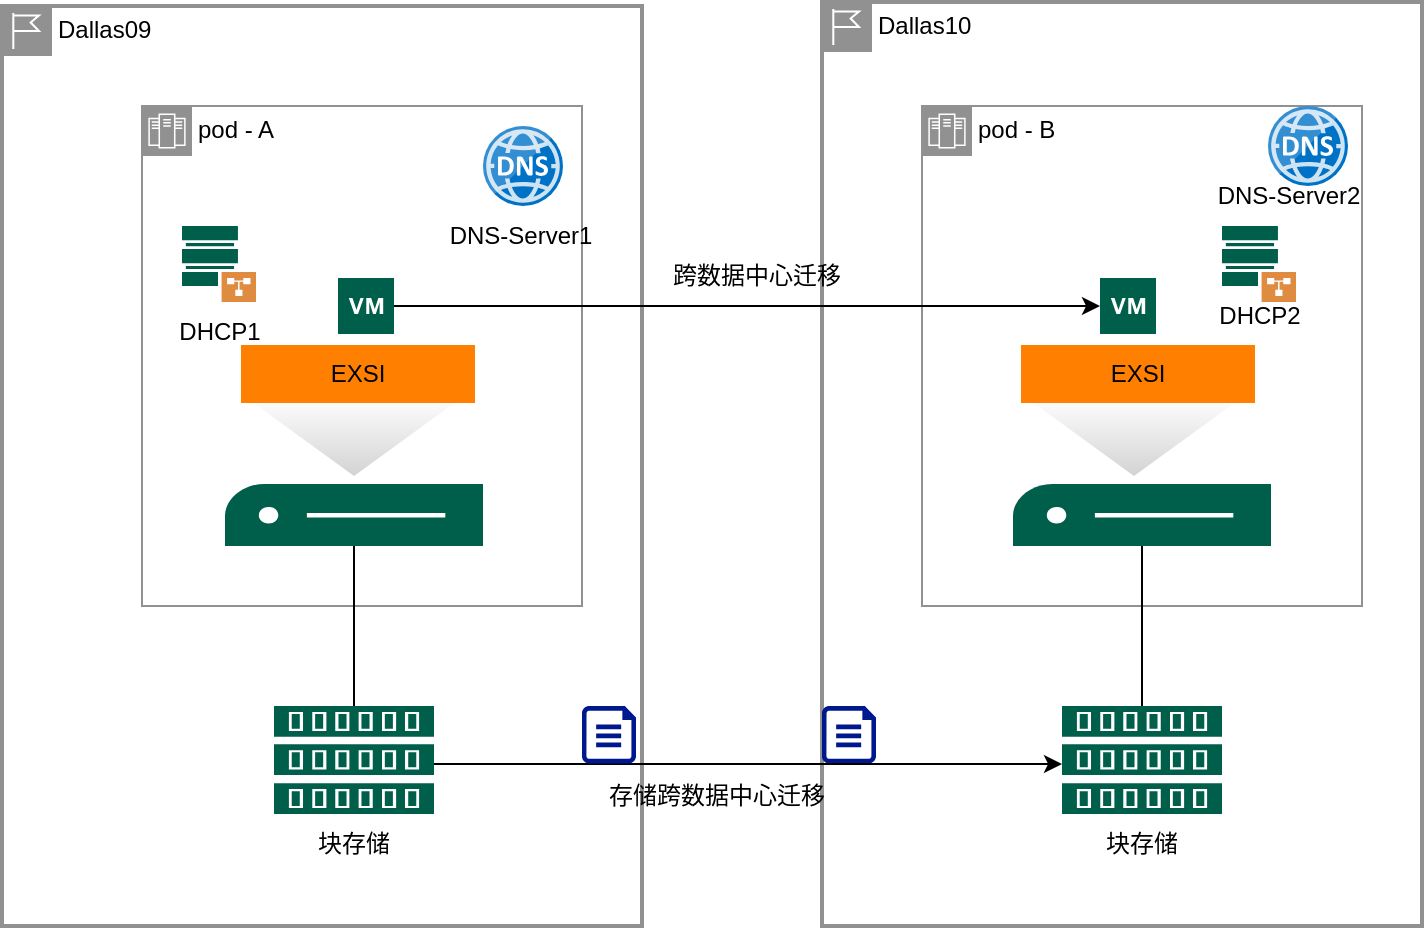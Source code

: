 <mxfile>
    <diagram id="8qu_Wv40ii5HgeLjwZKw" name="Page-1">
        <mxGraphModel dx="2050" dy="860" grid="1" gridSize="10" guides="1" tooltips="1" connect="1" arrows="1" fold="1" page="1" pageScale="1" pageWidth="850" pageHeight="1100" background="#FFFFFF" math="0" shadow="0">
            <root>
                <mxCell id="0"/>
                <mxCell id="1" parent="0"/>
                <mxCell id="36" value="&lt;font color=&quot;#000000&quot;&gt;Dallas09&lt;/font&gt;" style="shape=mxgraph.ibm.box;prType=region;fontStyle=0;verticalAlign=top;align=left;spacingLeft=32;spacingTop=4;fillColor=none;rounded=0;whiteSpace=wrap;html=1;strokeColor=#919191;strokeWidth=2;dashed=0;container=1;spacing=-4;collapsible=0;expand=0;recursiveResize=0;" parent="1" vertex="1">
                    <mxGeometry x="-170" y="170" width="320" height="460" as="geometry"/>
                </mxCell>
                <mxCell id="29" value="&lt;font color=&quot;#000000&quot;&gt;pod - B&lt;/font&gt;" style="shape=mxgraph.ibm.box;prType=zone;fontStyle=0;verticalAlign=top;align=left;spacingLeft=32;spacingTop=4;fillColor=none;rounded=0;whiteSpace=wrap;html=1;strokeColor=#919191;strokeWidth=1;dashed=0;container=1;spacing=-4;collapsible=0;expand=0;recursiveResize=0;" parent="36" vertex="1">
                    <mxGeometry x="460" y="50" width="220" height="250" as="geometry"/>
                </mxCell>
                <mxCell id="31" value="" style="triangle;whiteSpace=wrap;html=1;gradientColor=#D3D3D3;strokeColor=none;gradientDirection=east;rotation=90;" parent="29" vertex="1">
                    <mxGeometry x="86" y="110" width="40" height="110" as="geometry"/>
                </mxCell>
                <mxCell id="32" value="EXSI" style="rounded=0;whiteSpace=wrap;html=1;fillColor=#FF8000;strokeColor=#FF8000;" parent="29" vertex="1">
                    <mxGeometry x="50" y="120" width="116" height="28" as="geometry"/>
                </mxCell>
                <mxCell id="33" value="" style="sketch=0;pointerEvents=1;shadow=0;dashed=0;html=1;strokeColor=none;fillColor=#005F4B;labelPosition=center;verticalLabelPosition=bottom;verticalAlign=top;align=center;outlineConnect=0;shape=mxgraph.veeam2.virtual_machine;" parent="29" vertex="1">
                    <mxGeometry x="89" y="86" width="28.0" height="28.0" as="geometry"/>
                </mxCell>
                <mxCell id="34" value="" style="sketch=0;pointerEvents=1;shadow=0;dashed=0;html=1;strokeColor=none;fillColor=#005F4B;labelPosition=center;verticalLabelPosition=bottom;verticalAlign=top;align=center;outlineConnect=0;shape=mxgraph.veeam2.1u_server;" parent="29" vertex="1">
                    <mxGeometry x="45.5" y="189" width="129" height="31" as="geometry"/>
                </mxCell>
                <mxCell id="49" value="" style="sketch=0;pointerEvents=1;shadow=0;dashed=0;html=1;strokeColor=none;fillColor=#005F4B;labelPosition=center;verticalLabelPosition=bottom;verticalAlign=top;align=center;outlineConnect=0;shape=mxgraph.veeam2.scale_out_backup_repository;" parent="29" vertex="1">
                    <mxGeometry x="150" y="60" width="37" height="38" as="geometry"/>
                </mxCell>
                <mxCell id="50" value="&lt;font color=&quot;#000000&quot;&gt;DHCP2&lt;/font&gt;" style="text;html=1;strokeColor=none;fillColor=none;align=center;verticalAlign=middle;whiteSpace=wrap;rounded=0;" parent="29" vertex="1">
                    <mxGeometry x="138.5" y="90" width="60" height="30" as="geometry"/>
                </mxCell>
                <mxCell id="93" value="&lt;font color=&quot;#000000&quot;&gt;Dallas10&lt;/font&gt;" style="shape=mxgraph.ibm.box;prType=region;fontStyle=0;verticalAlign=top;align=left;spacingLeft=32;spacingTop=4;fillColor=none;rounded=0;whiteSpace=wrap;html=1;strokeColor=#919191;strokeWidth=2;dashed=0;container=1;spacing=-4;collapsible=0;expand=0;recursiveResize=0;" vertex="1" parent="29">
                    <mxGeometry x="-50" y="-52" width="300" height="462" as="geometry"/>
                </mxCell>
                <mxCell id="95" value="" style="sketch=0;pointerEvents=1;shadow=0;dashed=0;html=1;strokeColor=none;fillColor=#005F4B;labelPosition=center;verticalLabelPosition=bottom;verticalAlign=top;align=center;outlineConnect=0;shape=mxgraph.veeam2.storage_stack;" vertex="1" parent="93">
                    <mxGeometry x="120" y="352" width="80" height="54" as="geometry"/>
                </mxCell>
                <mxCell id="18" value="&lt;font color=&quot;#000000&quot;&gt;块存储&lt;/font&gt;" style="text;html=1;strokeColor=none;fillColor=none;align=center;verticalAlign=middle;whiteSpace=wrap;rounded=0;" parent="93" vertex="1">
                    <mxGeometry x="130" y="406" width="60" height="30" as="geometry"/>
                </mxCell>
                <mxCell id="100" value="" style="sketch=0;aspect=fixed;pointerEvents=1;shadow=0;dashed=0;html=1;strokeColor=none;labelPosition=center;verticalLabelPosition=bottom;verticalAlign=top;align=center;fillColor=#00188D;shape=mxgraph.azure.file" vertex="1" parent="93">
                    <mxGeometry y="352" width="27" height="28.72" as="geometry"/>
                </mxCell>
                <mxCell id="102" value="" style="sketch=0;aspect=fixed;html=1;points=[];align=center;image;fontSize=12;image=img/lib/mscae/DNS.svg;strokeColor=#003300;fillColor=#003300;" vertex="1" parent="93">
                    <mxGeometry x="223" y="52" width="40" height="40" as="geometry"/>
                </mxCell>
                <mxCell id="106" value="&lt;font color=&quot;#000000&quot;&gt;DNS-Server2&lt;/font&gt;" style="text;html=1;strokeColor=none;fillColor=none;align=center;verticalAlign=middle;whiteSpace=wrap;rounded=0;" vertex="1" parent="93">
                    <mxGeometry x="170" y="82" width="127" height="30" as="geometry"/>
                </mxCell>
                <mxCell id="35" style="edgeStyle=orthogonalEdgeStyle;html=1;endArrow=none;endFill=0;strokeColor=#000000;" parent="29" source="95" target="34" edge="1">
                    <mxGeometry relative="1" as="geometry"/>
                </mxCell>
                <mxCell id="2" value="&lt;font color=&quot;#000000&quot;&gt;pod - A&lt;/font&gt;" style="shape=mxgraph.ibm.box;prType=zone;fontStyle=0;verticalAlign=top;align=left;spacingLeft=32;spacingTop=4;fillColor=none;rounded=0;whiteSpace=wrap;html=1;strokeColor=#919191;strokeWidth=1;dashed=0;container=1;spacing=-4;collapsible=0;expand=0;recursiveResize=0;" parent="36" vertex="1">
                    <mxGeometry x="70" y="50" width="220" height="250" as="geometry"/>
                </mxCell>
                <mxCell id="11" value="" style="sketch=0;pointerEvents=1;shadow=0;dashed=0;html=1;strokeColor=none;fillColor=#005F4B;labelPosition=center;verticalLabelPosition=bottom;verticalAlign=top;align=center;outlineConnect=0;shape=mxgraph.veeam2.virtual_machine;" parent="2" vertex="1">
                    <mxGeometry x="98" y="86" width="28.0" height="28.0" as="geometry"/>
                </mxCell>
                <mxCell id="23" value="" style="triangle;whiteSpace=wrap;html=1;gradientColor=#D3D3D3;strokeColor=none;gradientDirection=east;rotation=90;" parent="2" vertex="1">
                    <mxGeometry x="86" y="110" width="40" height="110" as="geometry"/>
                </mxCell>
                <mxCell id="25" value="EXSI" style="rounded=0;whiteSpace=wrap;html=1;fillColor=#FF8000;strokeColor=#FF8000;" parent="2" vertex="1">
                    <mxGeometry x="50" y="120" width="116" height="28" as="geometry"/>
                </mxCell>
                <mxCell id="22" value="" style="sketch=0;pointerEvents=1;shadow=0;dashed=0;html=1;strokeColor=none;fillColor=#005F4B;labelPosition=center;verticalLabelPosition=bottom;verticalAlign=top;align=center;outlineConnect=0;shape=mxgraph.veeam2.1u_server;" parent="2" vertex="1">
                    <mxGeometry x="41.5" y="189" width="129" height="31" as="geometry"/>
                </mxCell>
                <mxCell id="105" value="&lt;font color=&quot;#000000&quot;&gt;DNS-Server1&lt;/font&gt;" style="text;html=1;strokeColor=none;fillColor=none;align=center;verticalAlign=middle;whiteSpace=wrap;rounded=0;" vertex="1" parent="2">
                    <mxGeometry x="126" y="50" width="127" height="30" as="geometry"/>
                </mxCell>
                <mxCell id="45" value="" style="sketch=0;aspect=fixed;html=1;points=[];align=center;image;fontSize=12;image=img/lib/mscae/DNS.svg;strokeColor=#003300;fillColor=#003300;" parent="2" vertex="1">
                    <mxGeometry x="170.5" y="10" width="40" height="40" as="geometry"/>
                </mxCell>
                <mxCell id="47" value="" style="sketch=0;pointerEvents=1;shadow=0;dashed=0;html=1;strokeColor=none;fillColor=#005F4B;labelPosition=center;verticalLabelPosition=bottom;verticalAlign=top;align=center;outlineConnect=0;shape=mxgraph.veeam2.scale_out_backup_repository;" parent="36" vertex="1">
                    <mxGeometry x="90" y="110" width="37" height="38" as="geometry"/>
                </mxCell>
                <mxCell id="48" value="&lt;font color=&quot;#000000&quot;&gt;DHCP1&lt;/font&gt;" style="text;html=1;strokeColor=none;fillColor=none;align=center;verticalAlign=middle;whiteSpace=wrap;rounded=0;" parent="36" vertex="1">
                    <mxGeometry x="78.5" y="148" width="60" height="30" as="geometry"/>
                </mxCell>
                <mxCell id="16" style="edgeStyle=none;html=1;strokeColor=#000000;" parent="36" source="11" target="33" edge="1">
                    <mxGeometry relative="1" as="geometry">
                        <mxPoint x="454" y="150.95" as="targetPoint"/>
                    </mxGeometry>
                </mxCell>
                <mxCell id="8" value="" style="sketch=0;pointerEvents=1;shadow=0;dashed=0;html=1;strokeColor=none;fillColor=#005F4B;labelPosition=center;verticalLabelPosition=bottom;verticalAlign=top;align=center;outlineConnect=0;shape=mxgraph.veeam2.storage_stack;" parent="36" vertex="1">
                    <mxGeometry x="136" y="350" width="80" height="54" as="geometry"/>
                </mxCell>
                <mxCell id="28" style="edgeStyle=orthogonalEdgeStyle;html=1;endArrow=none;endFill=0;strokeColor=#000000;" parent="36" source="8" target="22" edge="1">
                    <mxGeometry relative="1" as="geometry"/>
                </mxCell>
                <mxCell id="96" value="&lt;font color=&quot;#000000&quot;&gt;块存储&lt;/font&gt;" style="text;html=1;strokeColor=none;fillColor=none;align=center;verticalAlign=middle;whiteSpace=wrap;rounded=0;" vertex="1" parent="36">
                    <mxGeometry x="146" y="404" width="60" height="30" as="geometry"/>
                </mxCell>
                <mxCell id="97" style="edgeStyle=none;html=1;strokeColor=#000000;" edge="1" parent="36">
                    <mxGeometry relative="1" as="geometry">
                        <mxPoint x="530" y="379" as="targetPoint"/>
                        <mxPoint x="216" y="379" as="sourcePoint"/>
                    </mxGeometry>
                </mxCell>
                <mxCell id="99" value="" style="sketch=0;aspect=fixed;pointerEvents=1;shadow=0;dashed=0;html=1;strokeColor=none;labelPosition=center;verticalLabelPosition=bottom;verticalAlign=top;align=center;fillColor=#00188D;shape=mxgraph.azure.file" vertex="1" parent="36">
                    <mxGeometry x="290" y="350" width="27" height="28.72" as="geometry"/>
                </mxCell>
                <mxCell id="17" value="&lt;font color=&quot;#000000&quot;&gt;&amp;nbsp; &amp;nbsp; &amp;nbsp; 跨数据中心迁移&lt;/font&gt;" style="text;html=1;strokeColor=none;fillColor=none;align=center;verticalAlign=middle;whiteSpace=wrap;rounded=0;" parent="1" vertex="1">
                    <mxGeometry x="130" y="290" width="135" height="30" as="geometry"/>
                </mxCell>
                <mxCell id="101" value="&lt;font color=&quot;#000000&quot;&gt;存储跨数据中心迁移&lt;/font&gt;" style="text;html=1;strokeColor=none;fillColor=none;align=center;verticalAlign=middle;whiteSpace=wrap;rounded=0;" vertex="1" parent="1">
                    <mxGeometry x="120" y="550" width="135" height="30" as="geometry"/>
                </mxCell>
            </root>
        </mxGraphModel>
    </diagram>
</mxfile>